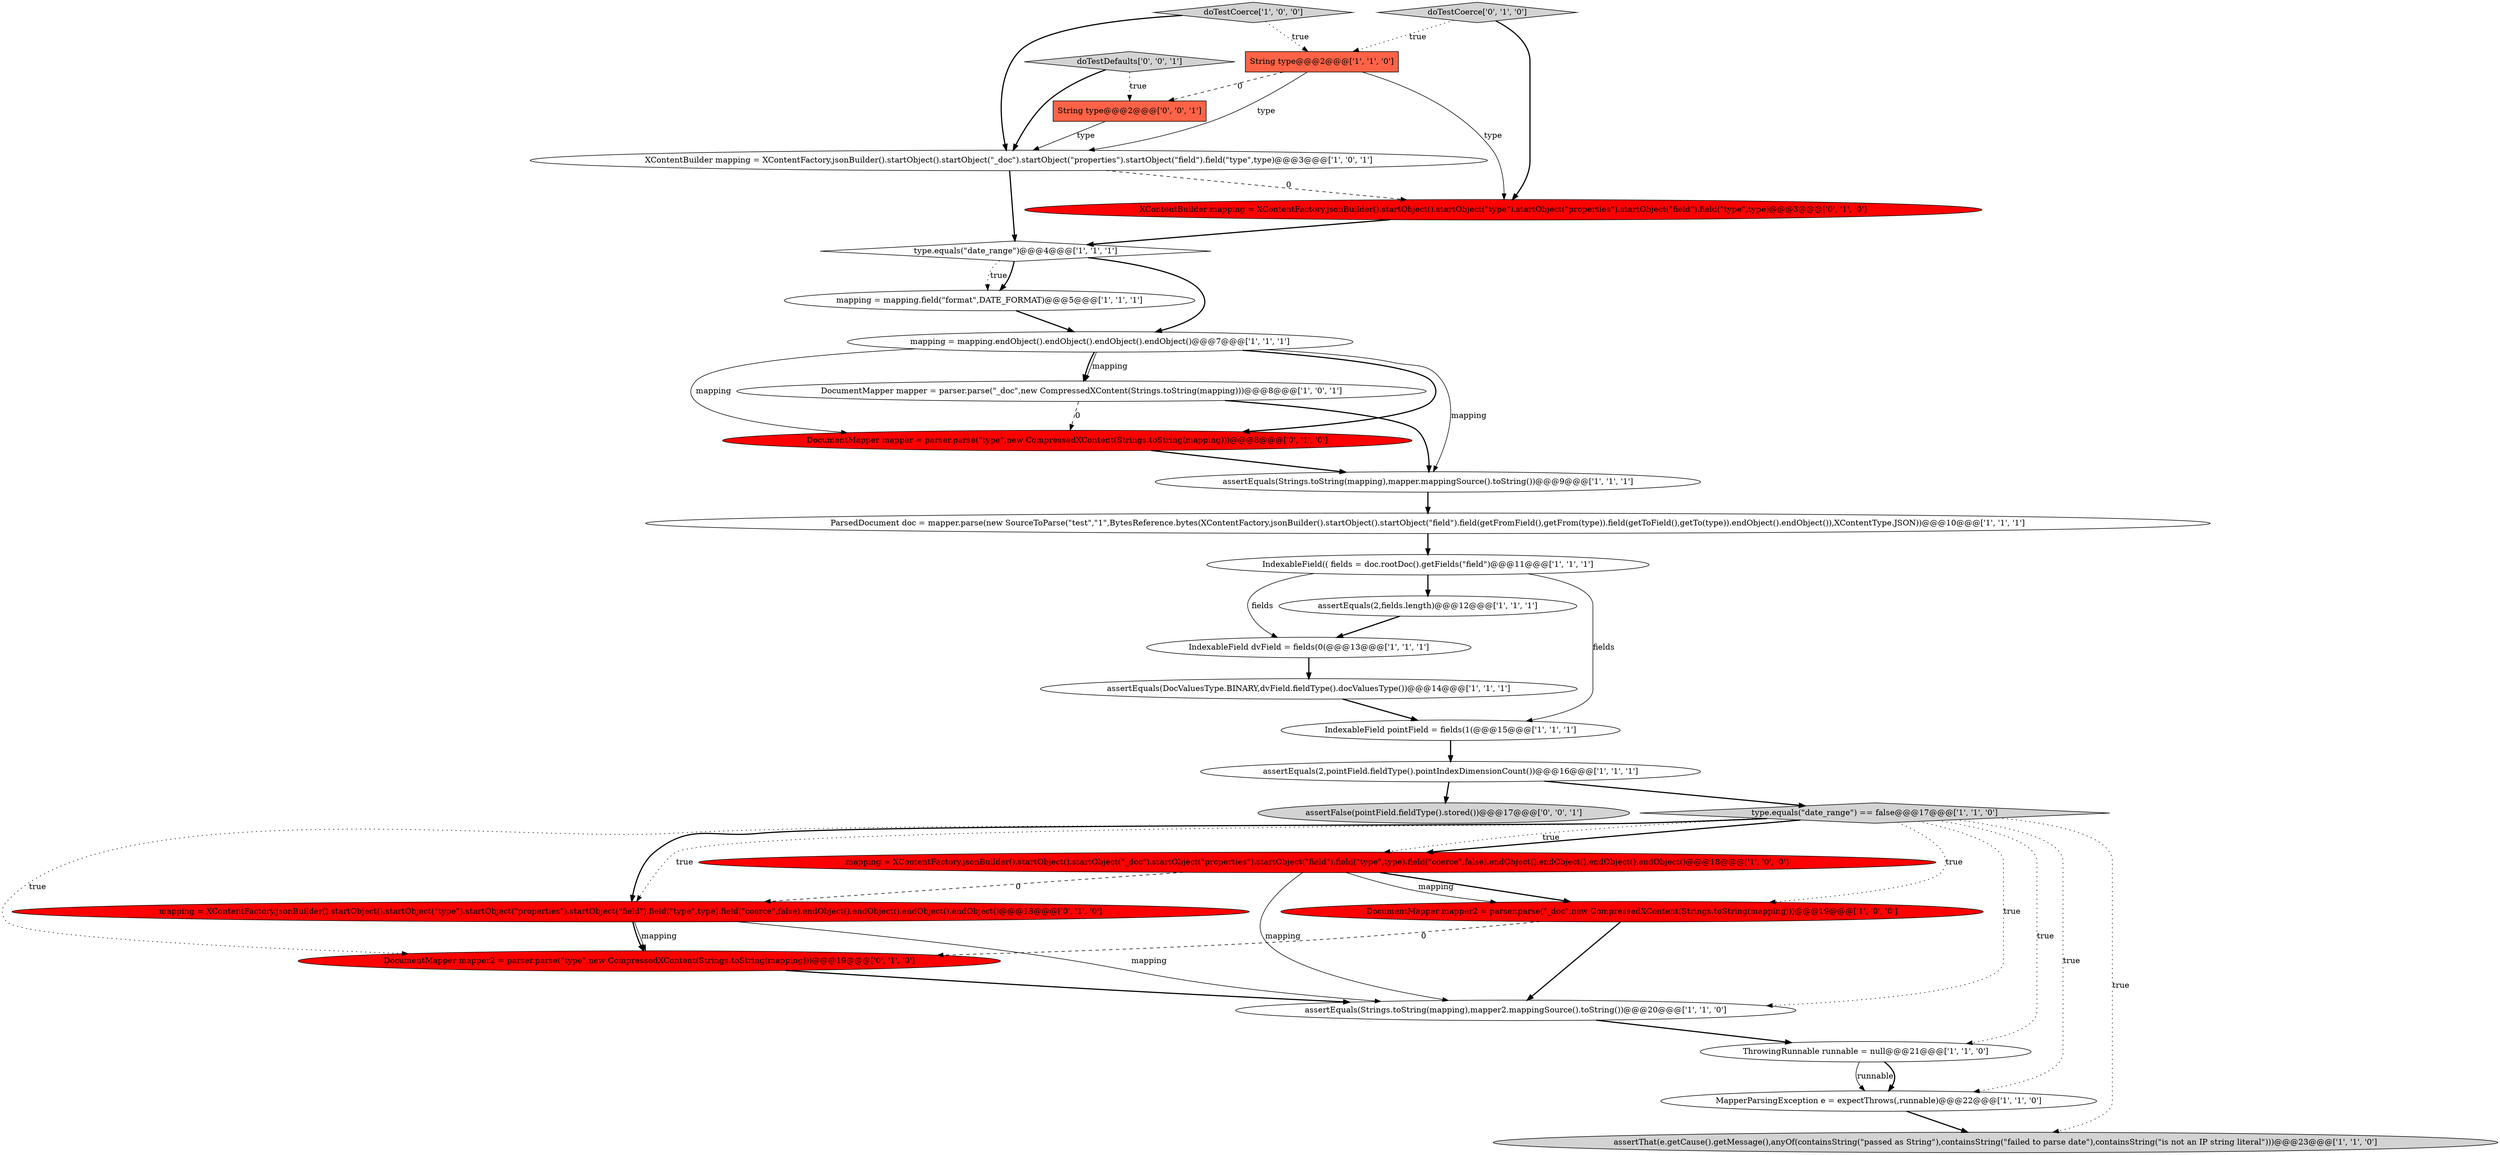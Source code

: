 digraph {
7 [style = filled, label = "assertEquals(DocValuesType.BINARY,dvField.fieldType().docValuesType())@@@14@@@['1', '1', '1']", fillcolor = white, shape = ellipse image = "AAA0AAABBB1BBB"];
1 [style = filled, label = "DocumentMapper mapper2 = parser.parse(\"_doc\",new CompressedXContent(Strings.toString(mapping)))@@@19@@@['1', '0', '0']", fillcolor = red, shape = ellipse image = "AAA1AAABBB1BBB"];
19 [style = filled, label = "mapping = mapping.field(\"format\",DATE_FORMAT)@@@5@@@['1', '1', '1']", fillcolor = white, shape = ellipse image = "AAA0AAABBB1BBB"];
2 [style = filled, label = "assertEquals(Strings.toString(mapping),mapper2.mappingSource().toString())@@@20@@@['1', '1', '0']", fillcolor = white, shape = ellipse image = "AAA0AAABBB1BBB"];
10 [style = filled, label = "IndexableField(( fields = doc.rootDoc().getFields(\"field\")@@@11@@@['1', '1', '1']", fillcolor = white, shape = ellipse image = "AAA0AAABBB1BBB"];
28 [style = filled, label = "assertFalse(pointField.fieldType().stored())@@@17@@@['0', '0', '1']", fillcolor = lightgray, shape = ellipse image = "AAA0AAABBB3BBB"];
29 [style = filled, label = "doTestDefaults['0', '0', '1']", fillcolor = lightgray, shape = diamond image = "AAA0AAABBB3BBB"];
0 [style = filled, label = "assertEquals(2,pointField.fieldType().pointIndexDimensionCount())@@@16@@@['1', '1', '1']", fillcolor = white, shape = ellipse image = "AAA0AAABBB1BBB"];
21 [style = filled, label = "MapperParsingException e = expectThrows(,runnable)@@@22@@@['1', '1', '0']", fillcolor = white, shape = ellipse image = "AAA0AAABBB1BBB"];
22 [style = filled, label = "DocumentMapper mapper = parser.parse(\"type\",new CompressedXContent(Strings.toString(mapping)))@@@8@@@['0', '1', '0']", fillcolor = red, shape = ellipse image = "AAA1AAABBB2BBB"];
3 [style = filled, label = "ThrowingRunnable runnable = null@@@21@@@['1', '1', '0']", fillcolor = white, shape = ellipse image = "AAA0AAABBB1BBB"];
6 [style = filled, label = "type.equals(\"date_range\") == false@@@17@@@['1', '1', '0']", fillcolor = lightgray, shape = diamond image = "AAA0AAABBB1BBB"];
20 [style = filled, label = "assertEquals(2,fields.length)@@@12@@@['1', '1', '1']", fillcolor = white, shape = ellipse image = "AAA0AAABBB1BBB"];
17 [style = filled, label = "doTestCoerce['1', '0', '0']", fillcolor = lightgray, shape = diamond image = "AAA0AAABBB1BBB"];
8 [style = filled, label = "mapping = mapping.endObject().endObject().endObject().endObject()@@@7@@@['1', '1', '1']", fillcolor = white, shape = ellipse image = "AAA0AAABBB1BBB"];
4 [style = filled, label = "IndexableField pointField = fields(1(@@@15@@@['1', '1', '1']", fillcolor = white, shape = ellipse image = "AAA0AAABBB1BBB"];
11 [style = filled, label = "mapping = XContentFactory.jsonBuilder().startObject().startObject(\"_doc\").startObject(\"properties\").startObject(\"field\").field(\"type\",type).field(\"coerce\",false).endObject().endObject().endObject().endObject()@@@18@@@['1', '0', '0']", fillcolor = red, shape = ellipse image = "AAA1AAABBB1BBB"];
12 [style = filled, label = "String type@@@2@@@['1', '1', '0']", fillcolor = tomato, shape = box image = "AAA0AAABBB1BBB"];
14 [style = filled, label = "assertThat(e.getCause().getMessage(),anyOf(containsString(\"passed as String\"),containsString(\"failed to parse date\"),containsString(\"is not an IP string literal\")))@@@23@@@['1', '1', '0']", fillcolor = lightgray, shape = ellipse image = "AAA0AAABBB1BBB"];
26 [style = filled, label = "doTestCoerce['0', '1', '0']", fillcolor = lightgray, shape = diamond image = "AAA0AAABBB2BBB"];
27 [style = filled, label = "String type@@@2@@@['0', '0', '1']", fillcolor = tomato, shape = box image = "AAA0AAABBB3BBB"];
18 [style = filled, label = "type.equals(\"date_range\")@@@4@@@['1', '1', '1']", fillcolor = white, shape = diamond image = "AAA0AAABBB1BBB"];
13 [style = filled, label = "ParsedDocument doc = mapper.parse(new SourceToParse(\"test\",\"1\",BytesReference.bytes(XContentFactory.jsonBuilder().startObject().startObject(\"field\").field(getFromField(),getFrom(type)).field(getToField(),getTo(type)).endObject().endObject()),XContentType.JSON))@@@10@@@['1', '1', '1']", fillcolor = white, shape = ellipse image = "AAA0AAABBB1BBB"];
24 [style = filled, label = "XContentBuilder mapping = XContentFactory.jsonBuilder().startObject().startObject(\"type\").startObject(\"properties\").startObject(\"field\").field(\"type\",type)@@@3@@@['0', '1', '0']", fillcolor = red, shape = ellipse image = "AAA1AAABBB2BBB"];
15 [style = filled, label = "IndexableField dvField = fields(0(@@@13@@@['1', '1', '1']", fillcolor = white, shape = ellipse image = "AAA0AAABBB1BBB"];
9 [style = filled, label = "assertEquals(Strings.toString(mapping),mapper.mappingSource().toString())@@@9@@@['1', '1', '1']", fillcolor = white, shape = ellipse image = "AAA0AAABBB1BBB"];
25 [style = filled, label = "mapping = XContentFactory.jsonBuilder().startObject().startObject(\"type\").startObject(\"properties\").startObject(\"field\").field(\"type\",type).field(\"coerce\",false).endObject().endObject().endObject().endObject()@@@18@@@['0', '1', '0']", fillcolor = red, shape = ellipse image = "AAA1AAABBB2BBB"];
23 [style = filled, label = "DocumentMapper mapper2 = parser.parse(\"type\",new CompressedXContent(Strings.toString(mapping)))@@@19@@@['0', '1', '0']", fillcolor = red, shape = ellipse image = "AAA1AAABBB2BBB"];
5 [style = filled, label = "DocumentMapper mapper = parser.parse(\"_doc\",new CompressedXContent(Strings.toString(mapping)))@@@8@@@['1', '0', '1']", fillcolor = white, shape = ellipse image = "AAA0AAABBB1BBB"];
16 [style = filled, label = "XContentBuilder mapping = XContentFactory.jsonBuilder().startObject().startObject(\"_doc\").startObject(\"properties\").startObject(\"field\").field(\"type\",type)@@@3@@@['1', '0', '1']", fillcolor = white, shape = ellipse image = "AAA0AAABBB1BBB"];
13->10 [style = bold, label=""];
8->5 [style = solid, label="mapping"];
10->20 [style = bold, label=""];
16->18 [style = bold, label=""];
25->23 [style = solid, label="mapping"];
15->7 [style = bold, label=""];
5->9 [style = bold, label=""];
12->16 [style = solid, label="type"];
0->6 [style = bold, label=""];
11->1 [style = bold, label=""];
25->23 [style = bold, label=""];
25->2 [style = solid, label="mapping"];
29->27 [style = dotted, label="true"];
16->24 [style = dashed, label="0"];
2->3 [style = bold, label=""];
22->9 [style = bold, label=""];
18->19 [style = dotted, label="true"];
18->19 [style = bold, label=""];
6->1 [style = dotted, label="true"];
6->23 [style = dotted, label="true"];
26->12 [style = dotted, label="true"];
3->21 [style = solid, label="runnable"];
7->4 [style = bold, label=""];
0->28 [style = bold, label=""];
26->24 [style = bold, label=""];
24->18 [style = bold, label=""];
12->24 [style = solid, label="type"];
19->8 [style = bold, label=""];
4->0 [style = bold, label=""];
27->16 [style = solid, label="type"];
8->22 [style = bold, label=""];
8->22 [style = solid, label="mapping"];
11->2 [style = solid, label="mapping"];
6->14 [style = dotted, label="true"];
6->2 [style = dotted, label="true"];
8->5 [style = bold, label=""];
17->12 [style = dotted, label="true"];
6->11 [style = bold, label=""];
6->25 [style = dotted, label="true"];
12->27 [style = dashed, label="0"];
21->14 [style = bold, label=""];
11->25 [style = dashed, label="0"];
10->15 [style = solid, label="fields"];
3->21 [style = bold, label=""];
1->2 [style = bold, label=""];
18->8 [style = bold, label=""];
10->4 [style = solid, label="fields"];
23->2 [style = bold, label=""];
6->11 [style = dotted, label="true"];
6->21 [style = dotted, label="true"];
5->22 [style = dashed, label="0"];
6->3 [style = dotted, label="true"];
8->9 [style = solid, label="mapping"];
20->15 [style = bold, label=""];
1->23 [style = dashed, label="0"];
29->16 [style = bold, label=""];
17->16 [style = bold, label=""];
6->25 [style = bold, label=""];
9->13 [style = bold, label=""];
11->1 [style = solid, label="mapping"];
}
